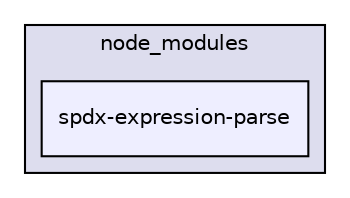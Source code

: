 digraph "gulp-src/node_modules/gulp-concat/node_modules/gulp-util/node_modules/dateformat/node_modules/meow/node_modules/normalize-package-data/node_modules/validate-npm-package-license/node_modules/spdx-expression-parse" {
  compound=true
  node [ fontsize="10", fontname="Helvetica"];
  edge [ labelfontsize="10", labelfontname="Helvetica"];
  subgraph clusterdir_6a2914e50a4f12726734161234568408 {
    graph [ bgcolor="#ddddee", pencolor="black", label="node_modules" fontname="Helvetica", fontsize="10", URL="dir_6a2914e50a4f12726734161234568408.html"]
  dir_2a1e94abb10a6a45eecbfcd5365cc5e8 [shape=box, label="spdx-expression-parse", style="filled", fillcolor="#eeeeff", pencolor="black", URL="dir_2a1e94abb10a6a45eecbfcd5365cc5e8.html"];
  }
}
